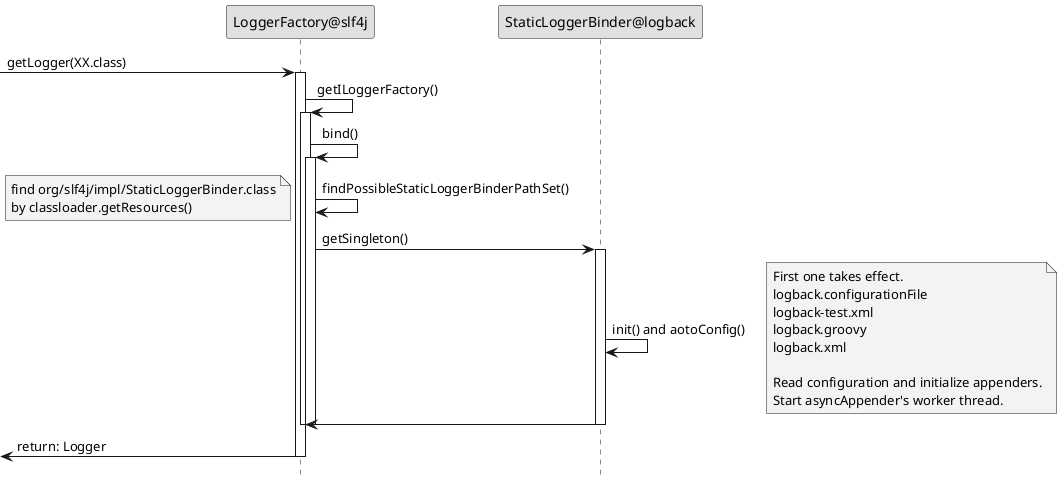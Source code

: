 @startuml SequenceDiagram LoggerFactory.getLogger()
skinparam monochrome true
skinparam ParticipantBackgroundColor #E0E0E0
hide footbox


participant LoggerFactory@slf4j as factory
participant StaticLoggerBinder@logback as binder

-> factory: getLogger(XX.class)
activate factory
    factory -> factory: getILoggerFactory()
    activate factory
        factory -> factory: bind()
        activate factory
            factory -> factory: findPossibleStaticLoggerBinderPathSet()
            note left #ffeeee
                find org/slf4j/impl/StaticLoggerBinder.class
                by classloader.getResources()
            end note

            factory -> binder: getSingleton()
            activate binder
                binder -> binder: init() and aotoConfig()
                note right #ffeeee
                    First one takes effect.
                    logback.configurationFile
                    logback-test.xml
                    logback.groovy
                    logback.xml

                    Read configuration and initialize appenders.
                    Start asyncAppender's worker thread.
                end note
            binder -> factory
            deactivate binder
        deactivate factory
    deactivate factory
<- factory: return: Logger
deactivate factory


@enduml


@startuml ClassDiagram Logger
skinparam monochrome true
skinparam ParticipantBackgroundColor #E0E0E0

interface ILoggerFactory

class LoggerContext {
    Logger root
    ConcurrentHashMap loggerCache
}

class Logger {
    String name          // "root" or "ClassName" or others
    Logger parent
    CopyOnWriteArrayList<Logger> childrenList
    LoggerContext LoggerContext
    AppenderAttachableImpl<ILoggingEvent> aai
}

class AppenderAttachableImpl<E> {
    COWArrayList<Appender<E>> appenderList
}

class COWArrayList<E> {
    CopyOnWriteArrayList<E> underlyingList
}

interface Appender<E>
class RollingFileAppender {
    TriggeringPolicy triggeringPolicy
    RollingPolicy rollingPolicy
    Encoder encoder
}

class Encoder {
    String pattern   // "%d{yyyy-MM-dd HH:mm:ss.SSS} xxxxx"
    Layout layout
}

class Layout {
    String pattern
    Converter head
}

abstract class Converter {
    Converter next
}

class DateConverter
class LiteralConverter
class ClassOfCallerConverter
class LineOfCallerConverter

LoggerContext --|> ILoggerFactory
LoggerContext ..> Logger
Logger ..> LoggerContext
Logger ..> AppenderAttachableImpl
Logger ..> Appender
AppenderAttachableImpl ..> COWArrayList
Appender <|-- RollingFileAppender
RollingFileAppender ..> Encoder
Encoder ..> Layout
Layout ..> Converter
Converter <.. Converter
Converter <|-- DateConverter
Converter <|-- LiteralConverter
Converter <|-- ClassOfCallerConverter
Converter <|-- LineOfCallerConverter

@enduml




@startuml SequenceDiagram Logger.info()
skinparam monochrome true
skinparam ParticipantBackgroundColor #E0E0E0
hide footbox

participant thisLogger
participant rootLogger
participant AppenderAttachableImpl
participant COWArrayList
participant Appender

-> thisLogger: info(msg)
activate thisLogger
    thisLogger -> rootLogger: callAppenders(event)
    activate rootLogger
        rootLogger -> AppenderAttachableImpl: appendLoopOnAppenders(event)
        activate AppenderAttachableImpl
            AppenderAttachableImpl -> COWArrayList: foreach()
            activate COWArrayList
                COWArrayList -> Appender: doAppend(event)
                activate Appender
                COWArrayList <- Appender
                deactivate Appender
            AppenderAttachableImpl <- COWArrayList
            deactivate COWArrayList
        rootLogger <- AppenderAttachableImpl
        deactivate AppenderAttachableImpl
    thisLogger <- rootLogger
    deactivate rootLogger
<- thisLogger
deactivate thisLogger

@enduml